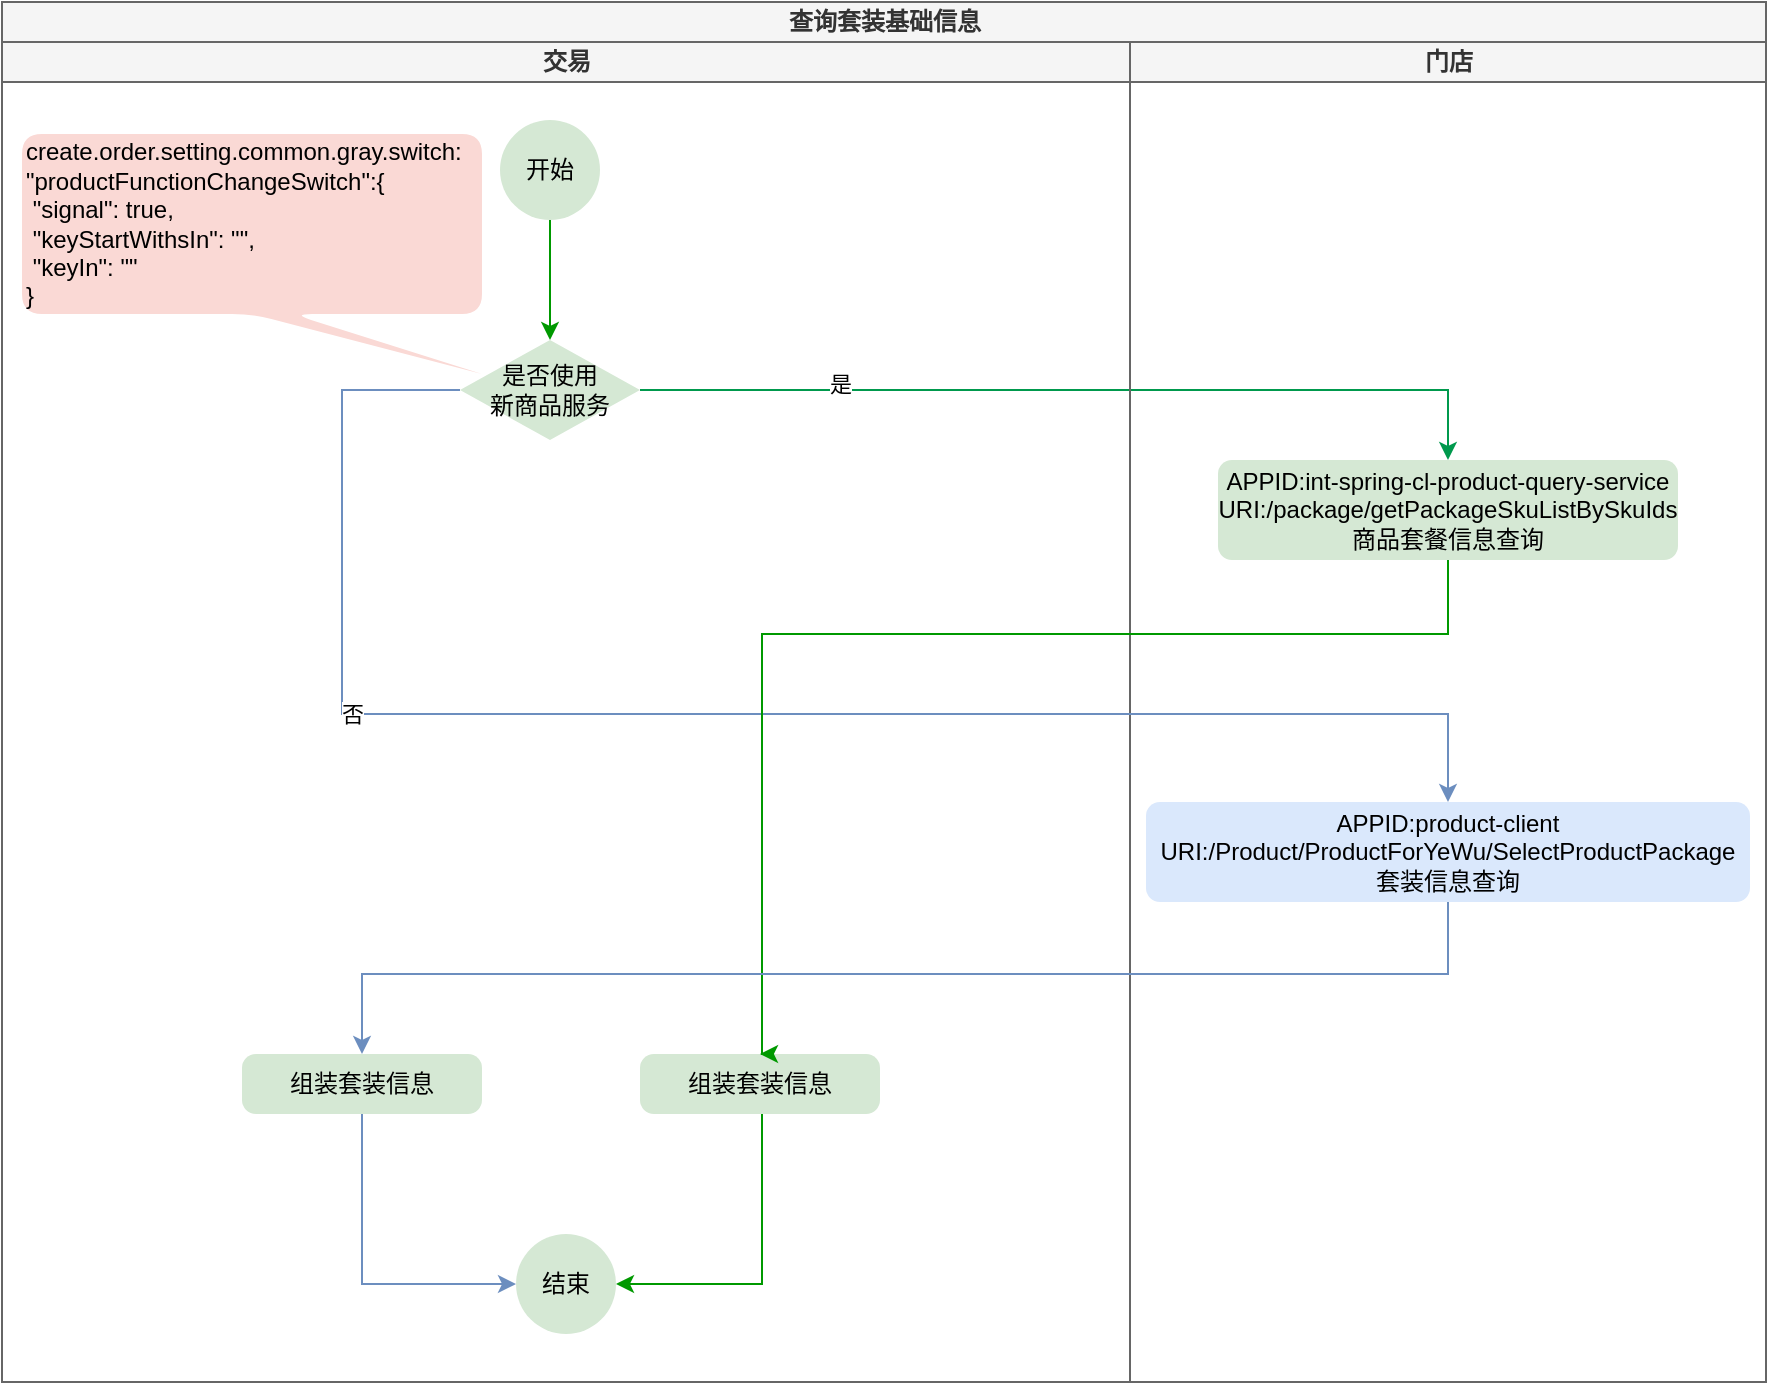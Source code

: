 <mxfile version="21.1.2" type="github">
  <diagram name="第 1 页" id="fzbICHe675sfkpZO3XF6">
    <mxGraphModel dx="1434" dy="708" grid="1" gridSize="10" guides="1" tooltips="1" connect="1" arrows="1" fold="1" page="1" pageScale="1" pageWidth="827" pageHeight="1169" math="0" shadow="0">
      <root>
        <mxCell id="0" />
        <mxCell id="1" parent="0" />
        <mxCell id="Y5fnwwz6rVXHP7jdeB1v-1" value="查询套装基础信息" style="swimlane;childLayout=stackLayout;resizeParent=1;resizeParentMax=0;startSize=20;html=1;strokeColor=#666666;fillColor=#f5f5f5;fontColor=#333333;" vertex="1" parent="1">
          <mxGeometry x="200" y="594" width="882" height="690" as="geometry" />
        </mxCell>
        <mxCell id="Y5fnwwz6rVXHP7jdeB1v-2" style="edgeStyle=orthogonalEdgeStyle;rounded=0;orthogonalLoop=1;jettySize=auto;html=1;exitX=1;exitY=0.5;exitDx=0;exitDy=0;exitPerimeter=0;strokeColor=#00994D;" edge="1" parent="Y5fnwwz6rVXHP7jdeB1v-1" source="Y5fnwwz6rVXHP7jdeB1v-8" target="Y5fnwwz6rVXHP7jdeB1v-19">
          <mxGeometry relative="1" as="geometry" />
        </mxCell>
        <mxCell id="Y5fnwwz6rVXHP7jdeB1v-3" value="是" style="edgeLabel;html=1;align=center;verticalAlign=middle;resizable=0;points=[];" vertex="1" connectable="0" parent="Y5fnwwz6rVXHP7jdeB1v-2">
          <mxGeometry x="-0.545" y="3" relative="1" as="geometry">
            <mxPoint as="offset" />
          </mxGeometry>
        </mxCell>
        <mxCell id="Y5fnwwz6rVXHP7jdeB1v-5" value="交易" style="swimlane;startSize=20;html=1;fillColor=#f5f5f5;fontColor=#333333;strokeColor=#666666;" vertex="1" parent="Y5fnwwz6rVXHP7jdeB1v-1">
          <mxGeometry y="20" width="564" height="670" as="geometry" />
        </mxCell>
        <mxCell id="Y5fnwwz6rVXHP7jdeB1v-6" value="开始" style="strokeWidth=1;html=1;shape=mxgraph.flowchart.start_2;whiteSpace=wrap;fillColor=#d5e8d4;strokeColor=none;" vertex="1" parent="Y5fnwwz6rVXHP7jdeB1v-5">
          <mxGeometry x="249" y="39" width="50" height="50" as="geometry" />
        </mxCell>
        <mxCell id="Y5fnwwz6rVXHP7jdeB1v-8" value="是否使用&lt;br&gt;新商品服务" style="strokeWidth=1;html=1;shape=mxgraph.flowchart.decision;whiteSpace=wrap;fillColor=#d5e8d4;strokeColor=none;" vertex="1" parent="Y5fnwwz6rVXHP7jdeB1v-5">
          <mxGeometry x="229" y="149" width="90" height="50" as="geometry" />
        </mxCell>
        <mxCell id="Y5fnwwz6rVXHP7jdeB1v-12" style="edgeStyle=orthogonalEdgeStyle;rounded=0;orthogonalLoop=1;jettySize=auto;html=1;entryX=0.5;entryY=0;entryDx=0;entryDy=0;entryPerimeter=0;strokeColor=#009900;exitX=0.5;exitY=1;exitDx=0;exitDy=0;exitPerimeter=0;" edge="1" parent="Y5fnwwz6rVXHP7jdeB1v-5" source="Y5fnwwz6rVXHP7jdeB1v-6" target="Y5fnwwz6rVXHP7jdeB1v-8">
          <mxGeometry relative="1" as="geometry">
            <mxPoint x="274" y="250" as="sourcePoint" />
          </mxGeometry>
        </mxCell>
        <mxCell id="Y5fnwwz6rVXHP7jdeB1v-16" value="结束" style="strokeWidth=1;html=1;shape=mxgraph.flowchart.start_2;whiteSpace=wrap;fillColor=#d5e8d4;strokeColor=none;" vertex="1" parent="Y5fnwwz6rVXHP7jdeB1v-5">
          <mxGeometry x="257" y="596" width="50" height="50" as="geometry" />
        </mxCell>
        <mxCell id="Y5fnwwz6rVXHP7jdeB1v-34" style="edgeStyle=orthogonalEdgeStyle;rounded=0;orthogonalLoop=1;jettySize=auto;html=1;exitX=0.5;exitY=1;exitDx=0;exitDy=0;entryX=0;entryY=0.5;entryDx=0;entryDy=0;entryPerimeter=0;strokeColor=#6C8EBF;" edge="1" parent="Y5fnwwz6rVXHP7jdeB1v-5" source="Y5fnwwz6rVXHP7jdeB1v-32" target="Y5fnwwz6rVXHP7jdeB1v-16">
          <mxGeometry relative="1" as="geometry" />
        </mxCell>
        <mxCell id="Y5fnwwz6rVXHP7jdeB1v-32" value="组装套装信息" style="rounded=1;whiteSpace=wrap;html=1;absoluteArcSize=1;arcSize=14;strokeWidth=1;align=center;strokeColor=none;fillColor=#d5e8d4;" vertex="1" parent="Y5fnwwz6rVXHP7jdeB1v-5">
          <mxGeometry x="120" y="506" width="120" height="30" as="geometry" />
        </mxCell>
        <mxCell id="Y5fnwwz6rVXHP7jdeB1v-35" style="edgeStyle=orthogonalEdgeStyle;rounded=0;orthogonalLoop=1;jettySize=auto;html=1;entryX=1;entryY=0.5;entryDx=0;entryDy=0;entryPerimeter=0;strokeColor=#009900;" edge="1" parent="Y5fnwwz6rVXHP7jdeB1v-5" source="Y5fnwwz6rVXHP7jdeB1v-33" target="Y5fnwwz6rVXHP7jdeB1v-16">
          <mxGeometry relative="1" as="geometry">
            <Array as="points">
              <mxPoint x="380" y="621" />
            </Array>
          </mxGeometry>
        </mxCell>
        <mxCell id="Y5fnwwz6rVXHP7jdeB1v-33" value="组装套装信息" style="rounded=1;whiteSpace=wrap;html=1;absoluteArcSize=1;arcSize=14;strokeWidth=1;align=center;strokeColor=none;fillColor=#d5e8d4;" vertex="1" parent="Y5fnwwz6rVXHP7jdeB1v-5">
          <mxGeometry x="319" y="506" width="120" height="30" as="geometry" />
        </mxCell>
        <mxCell id="Y5fnwwz6rVXHP7jdeB1v-36" value="create.order.setting.common.gray.switch:&lt;br&gt;&lt;div style=&quot;&quot;&gt;&quot;productFunctionChangeSwitch&quot;:&lt;span style=&quot;background-color: initial;&quot;&gt;{&lt;/span&gt;&lt;/div&gt;&lt;div style=&quot;&quot;&gt;&lt;span style=&quot;background-color: initial;&quot;&gt;&lt;span style=&quot;white-space: pre;&quot;&gt;	&lt;/span&gt;&quot;signal&quot;: true,&lt;/span&gt;&lt;/div&gt;&lt;div style=&quot;&quot;&gt;&lt;span style=&quot;white-space: pre;&quot;&gt;	&lt;/span&gt;&quot;keyStartWithsIn&quot;: &quot;&quot;,&lt;/div&gt;&lt;div style=&quot;&quot;&gt;&lt;span style=&quot;white-space: pre;&quot;&gt;	&lt;/span&gt;&quot;keyIn&quot;: &quot;&quot;&lt;/div&gt;&lt;div style=&quot;&quot;&gt;}&lt;br&gt;&lt;/div&gt;" style="shape=callout;whiteSpace=wrap;html=1;perimeter=calloutPerimeter;position2=1;fillColor=#fad9d5;strokeColor=none;rounded=1;align=left;" vertex="1" parent="Y5fnwwz6rVXHP7jdeB1v-5">
          <mxGeometry x="10" y="46" width="230" height="120" as="geometry" />
        </mxCell>
        <mxCell id="Y5fnwwz6rVXHP7jdeB1v-18" value="门店" style="swimlane;startSize=20;html=1;fillColor=#f5f5f5;fontColor=#333333;strokeColor=#666666;" vertex="1" parent="Y5fnwwz6rVXHP7jdeB1v-1">
          <mxGeometry x="564" y="20" width="318" height="670" as="geometry" />
        </mxCell>
        <mxCell id="Y5fnwwz6rVXHP7jdeB1v-19" value="&lt;div&gt;&lt;div&gt;&lt;div&gt;APPID:int-spring-cl-product-query-service&lt;/div&gt;&lt;div&gt;URI:/package/getPackageSkuListBySkuIds&lt;/div&gt;&lt;div&gt;商品套餐信息查询&lt;/div&gt;&lt;/div&gt;&lt;/div&gt;" style="rounded=1;whiteSpace=wrap;html=1;absoluteArcSize=1;arcSize=14;strokeWidth=1;strokeColor=none;fillColor=#d5e8d4;" vertex="1" parent="Y5fnwwz6rVXHP7jdeB1v-18">
          <mxGeometry x="44" y="209" width="230" height="50" as="geometry" />
        </mxCell>
        <mxCell id="Y5fnwwz6rVXHP7jdeB1v-30" value="&lt;div&gt;&lt;div&gt;APPID:product-client&lt;/div&gt;&lt;div&gt;URI:/Product/ProductForYeWu/SelectProductPackage&lt;/div&gt;&lt;div&gt;套装信息查询&lt;/div&gt;&lt;/div&gt;" style="rounded=1;whiteSpace=wrap;html=1;absoluteArcSize=1;arcSize=14;strokeWidth=1;strokeColor=none;fillColor=#dae8fc;" vertex="1" parent="Y5fnwwz6rVXHP7jdeB1v-18">
          <mxGeometry x="8" y="380" width="302" height="50" as="geometry" />
        </mxCell>
        <mxCell id="Y5fnwwz6rVXHP7jdeB1v-7" style="edgeStyle=orthogonalEdgeStyle;rounded=0;orthogonalLoop=1;jettySize=auto;html=1;exitX=0;exitY=0.5;exitDx=0;exitDy=0;exitPerimeter=0;strokeColor=#6C8EBF;entryX=0.5;entryY=0;entryDx=0;entryDy=0;" edge="1" parent="Y5fnwwz6rVXHP7jdeB1v-1" source="Y5fnwwz6rVXHP7jdeB1v-8" target="Y5fnwwz6rVXHP7jdeB1v-30">
          <mxGeometry relative="1" as="geometry">
            <mxPoint x="134" y="320" as="targetPoint" />
            <Array as="points">
              <mxPoint x="170" y="194" />
              <mxPoint x="170" y="356" />
              <mxPoint x="723" y="356" />
            </Array>
          </mxGeometry>
        </mxCell>
        <mxCell id="Y5fnwwz6rVXHP7jdeB1v-28" value="否" style="edgeLabel;html=1;align=center;verticalAlign=middle;resizable=0;points=[];" vertex="1" connectable="0" parent="Y5fnwwz6rVXHP7jdeB1v-7">
          <mxGeometry x="-0.448" relative="1" as="geometry">
            <mxPoint as="offset" />
          </mxGeometry>
        </mxCell>
        <mxCell id="Y5fnwwz6rVXHP7jdeB1v-29" style="edgeStyle=orthogonalEdgeStyle;rounded=0;orthogonalLoop=1;jettySize=auto;html=1;exitX=0.5;exitY=1;exitDx=0;exitDy=0;entryX=0.5;entryY=0;entryDx=0;entryDy=0;strokeColor=#009900;" edge="1" parent="Y5fnwwz6rVXHP7jdeB1v-1" source="Y5fnwwz6rVXHP7jdeB1v-19" target="Y5fnwwz6rVXHP7jdeB1v-33">
          <mxGeometry relative="1" as="geometry">
            <mxPoint x="380" y="526" as="targetPoint" />
            <Array as="points">
              <mxPoint x="723" y="316" />
              <mxPoint x="380" y="316" />
            </Array>
          </mxGeometry>
        </mxCell>
        <mxCell id="Y5fnwwz6rVXHP7jdeB1v-31" style="edgeStyle=orthogonalEdgeStyle;rounded=0;orthogonalLoop=1;jettySize=auto;html=1;exitX=0.5;exitY=1;exitDx=0;exitDy=0;entryX=0.5;entryY=0;entryDx=0;entryDy=0;strokeColor=#6C8EBF;" edge="1" parent="Y5fnwwz6rVXHP7jdeB1v-1" source="Y5fnwwz6rVXHP7jdeB1v-30" target="Y5fnwwz6rVXHP7jdeB1v-32">
          <mxGeometry relative="1" as="geometry">
            <mxPoint x="180" y="526" as="targetPoint" />
            <Array as="points">
              <mxPoint x="723" y="486" />
              <mxPoint x="180" y="486" />
            </Array>
          </mxGeometry>
        </mxCell>
      </root>
    </mxGraphModel>
  </diagram>
</mxfile>
